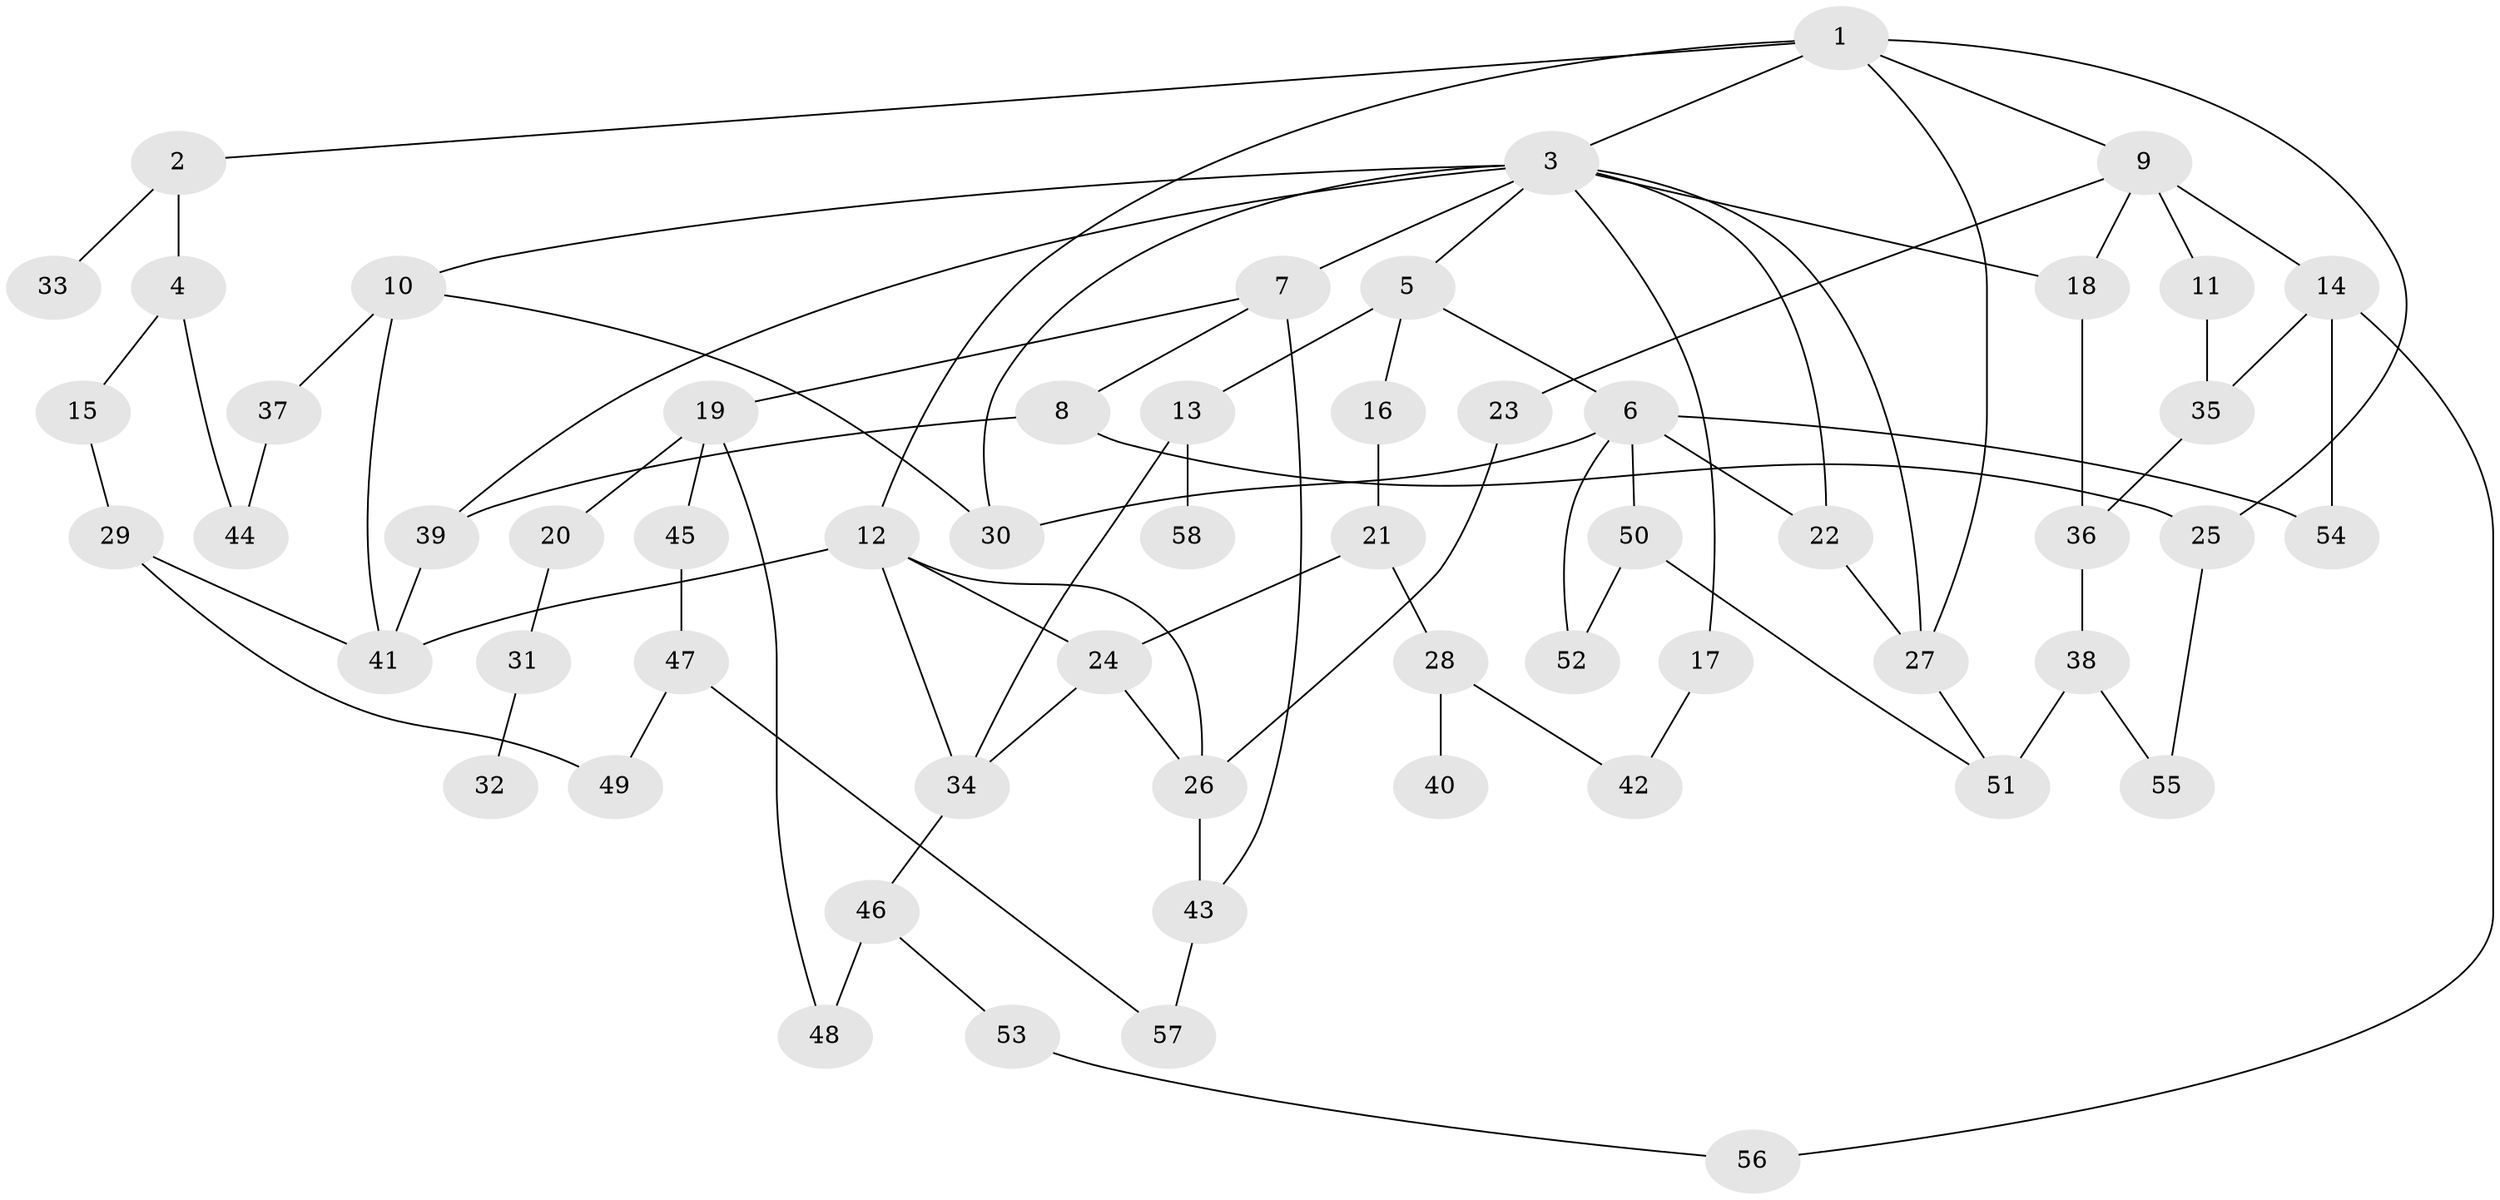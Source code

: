// original degree distribution, {6: 0.010526315789473684, 3: 0.30526315789473685, 11: 0.010526315789473684, 4: 0.1368421052631579, 2: 0.3263157894736842, 5: 0.042105263157894736, 1: 0.16842105263157894}
// Generated by graph-tools (version 1.1) at 2025/48/03/04/25 22:48:43]
// undirected, 58 vertices, 87 edges
graph export_dot {
  node [color=gray90,style=filled];
  1;
  2;
  3;
  4;
  5;
  6;
  7;
  8;
  9;
  10;
  11;
  12;
  13;
  14;
  15;
  16;
  17;
  18;
  19;
  20;
  21;
  22;
  23;
  24;
  25;
  26;
  27;
  28;
  29;
  30;
  31;
  32;
  33;
  34;
  35;
  36;
  37;
  38;
  39;
  40;
  41;
  42;
  43;
  44;
  45;
  46;
  47;
  48;
  49;
  50;
  51;
  52;
  53;
  54;
  55;
  56;
  57;
  58;
  1 -- 2 [weight=1.0];
  1 -- 3 [weight=1.0];
  1 -- 9 [weight=1.0];
  1 -- 12 [weight=1.0];
  1 -- 25 [weight=1.0];
  1 -- 27 [weight=1.0];
  2 -- 4 [weight=1.0];
  2 -- 33 [weight=1.0];
  3 -- 5 [weight=1.0];
  3 -- 7 [weight=1.0];
  3 -- 10 [weight=1.0];
  3 -- 17 [weight=1.0];
  3 -- 18 [weight=1.0];
  3 -- 22 [weight=1.0];
  3 -- 27 [weight=1.0];
  3 -- 30 [weight=1.0];
  3 -- 39 [weight=1.0];
  4 -- 15 [weight=1.0];
  4 -- 44 [weight=1.0];
  5 -- 6 [weight=1.0];
  5 -- 13 [weight=1.0];
  5 -- 16 [weight=1.0];
  6 -- 22 [weight=1.0];
  6 -- 30 [weight=1.0];
  6 -- 50 [weight=1.0];
  6 -- 52 [weight=1.0];
  6 -- 54 [weight=1.0];
  7 -- 8 [weight=1.0];
  7 -- 19 [weight=1.0];
  7 -- 43 [weight=1.0];
  8 -- 25 [weight=1.0];
  8 -- 39 [weight=1.0];
  9 -- 11 [weight=1.0];
  9 -- 14 [weight=2.0];
  9 -- 18 [weight=1.0];
  9 -- 23 [weight=1.0];
  10 -- 30 [weight=1.0];
  10 -- 37 [weight=1.0];
  10 -- 41 [weight=1.0];
  11 -- 35 [weight=1.0];
  12 -- 24 [weight=1.0];
  12 -- 26 [weight=1.0];
  12 -- 34 [weight=1.0];
  12 -- 41 [weight=1.0];
  13 -- 34 [weight=1.0];
  13 -- 58 [weight=1.0];
  14 -- 35 [weight=1.0];
  14 -- 54 [weight=1.0];
  14 -- 56 [weight=1.0];
  15 -- 29 [weight=1.0];
  16 -- 21 [weight=1.0];
  17 -- 42 [weight=1.0];
  18 -- 36 [weight=1.0];
  19 -- 20 [weight=1.0];
  19 -- 45 [weight=1.0];
  19 -- 48 [weight=1.0];
  20 -- 31 [weight=1.0];
  21 -- 24 [weight=1.0];
  21 -- 28 [weight=1.0];
  22 -- 27 [weight=2.0];
  23 -- 26 [weight=1.0];
  24 -- 26 [weight=1.0];
  24 -- 34 [weight=1.0];
  25 -- 55 [weight=1.0];
  26 -- 43 [weight=1.0];
  27 -- 51 [weight=1.0];
  28 -- 40 [weight=1.0];
  28 -- 42 [weight=1.0];
  29 -- 41 [weight=1.0];
  29 -- 49 [weight=1.0];
  31 -- 32 [weight=1.0];
  34 -- 46 [weight=1.0];
  35 -- 36 [weight=1.0];
  36 -- 38 [weight=2.0];
  37 -- 44 [weight=1.0];
  38 -- 51 [weight=2.0];
  38 -- 55 [weight=1.0];
  39 -- 41 [weight=1.0];
  43 -- 57 [weight=1.0];
  45 -- 47 [weight=1.0];
  46 -- 48 [weight=1.0];
  46 -- 53 [weight=1.0];
  47 -- 49 [weight=1.0];
  47 -- 57 [weight=1.0];
  50 -- 51 [weight=1.0];
  50 -- 52 [weight=1.0];
  53 -- 56 [weight=1.0];
}
